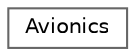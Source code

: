 digraph "Graphical Class Hierarchy"
{
 // LATEX_PDF_SIZE
  bgcolor="transparent";
  edge [fontname=Helvetica,fontsize=10,labelfontname=Helvetica,labelfontsize=10];
  node [fontname=Helvetica,fontsize=10,shape=box,height=0.2,width=0.4];
  rankdir="LR";
  Node0 [label="Avionics",height=0.2,width=0.4,color="grey40", fillcolor="white", style="filled",URL="$classAvionics.html",tooltip="Core class that runs the Avionics Arduino codebase."];
}
